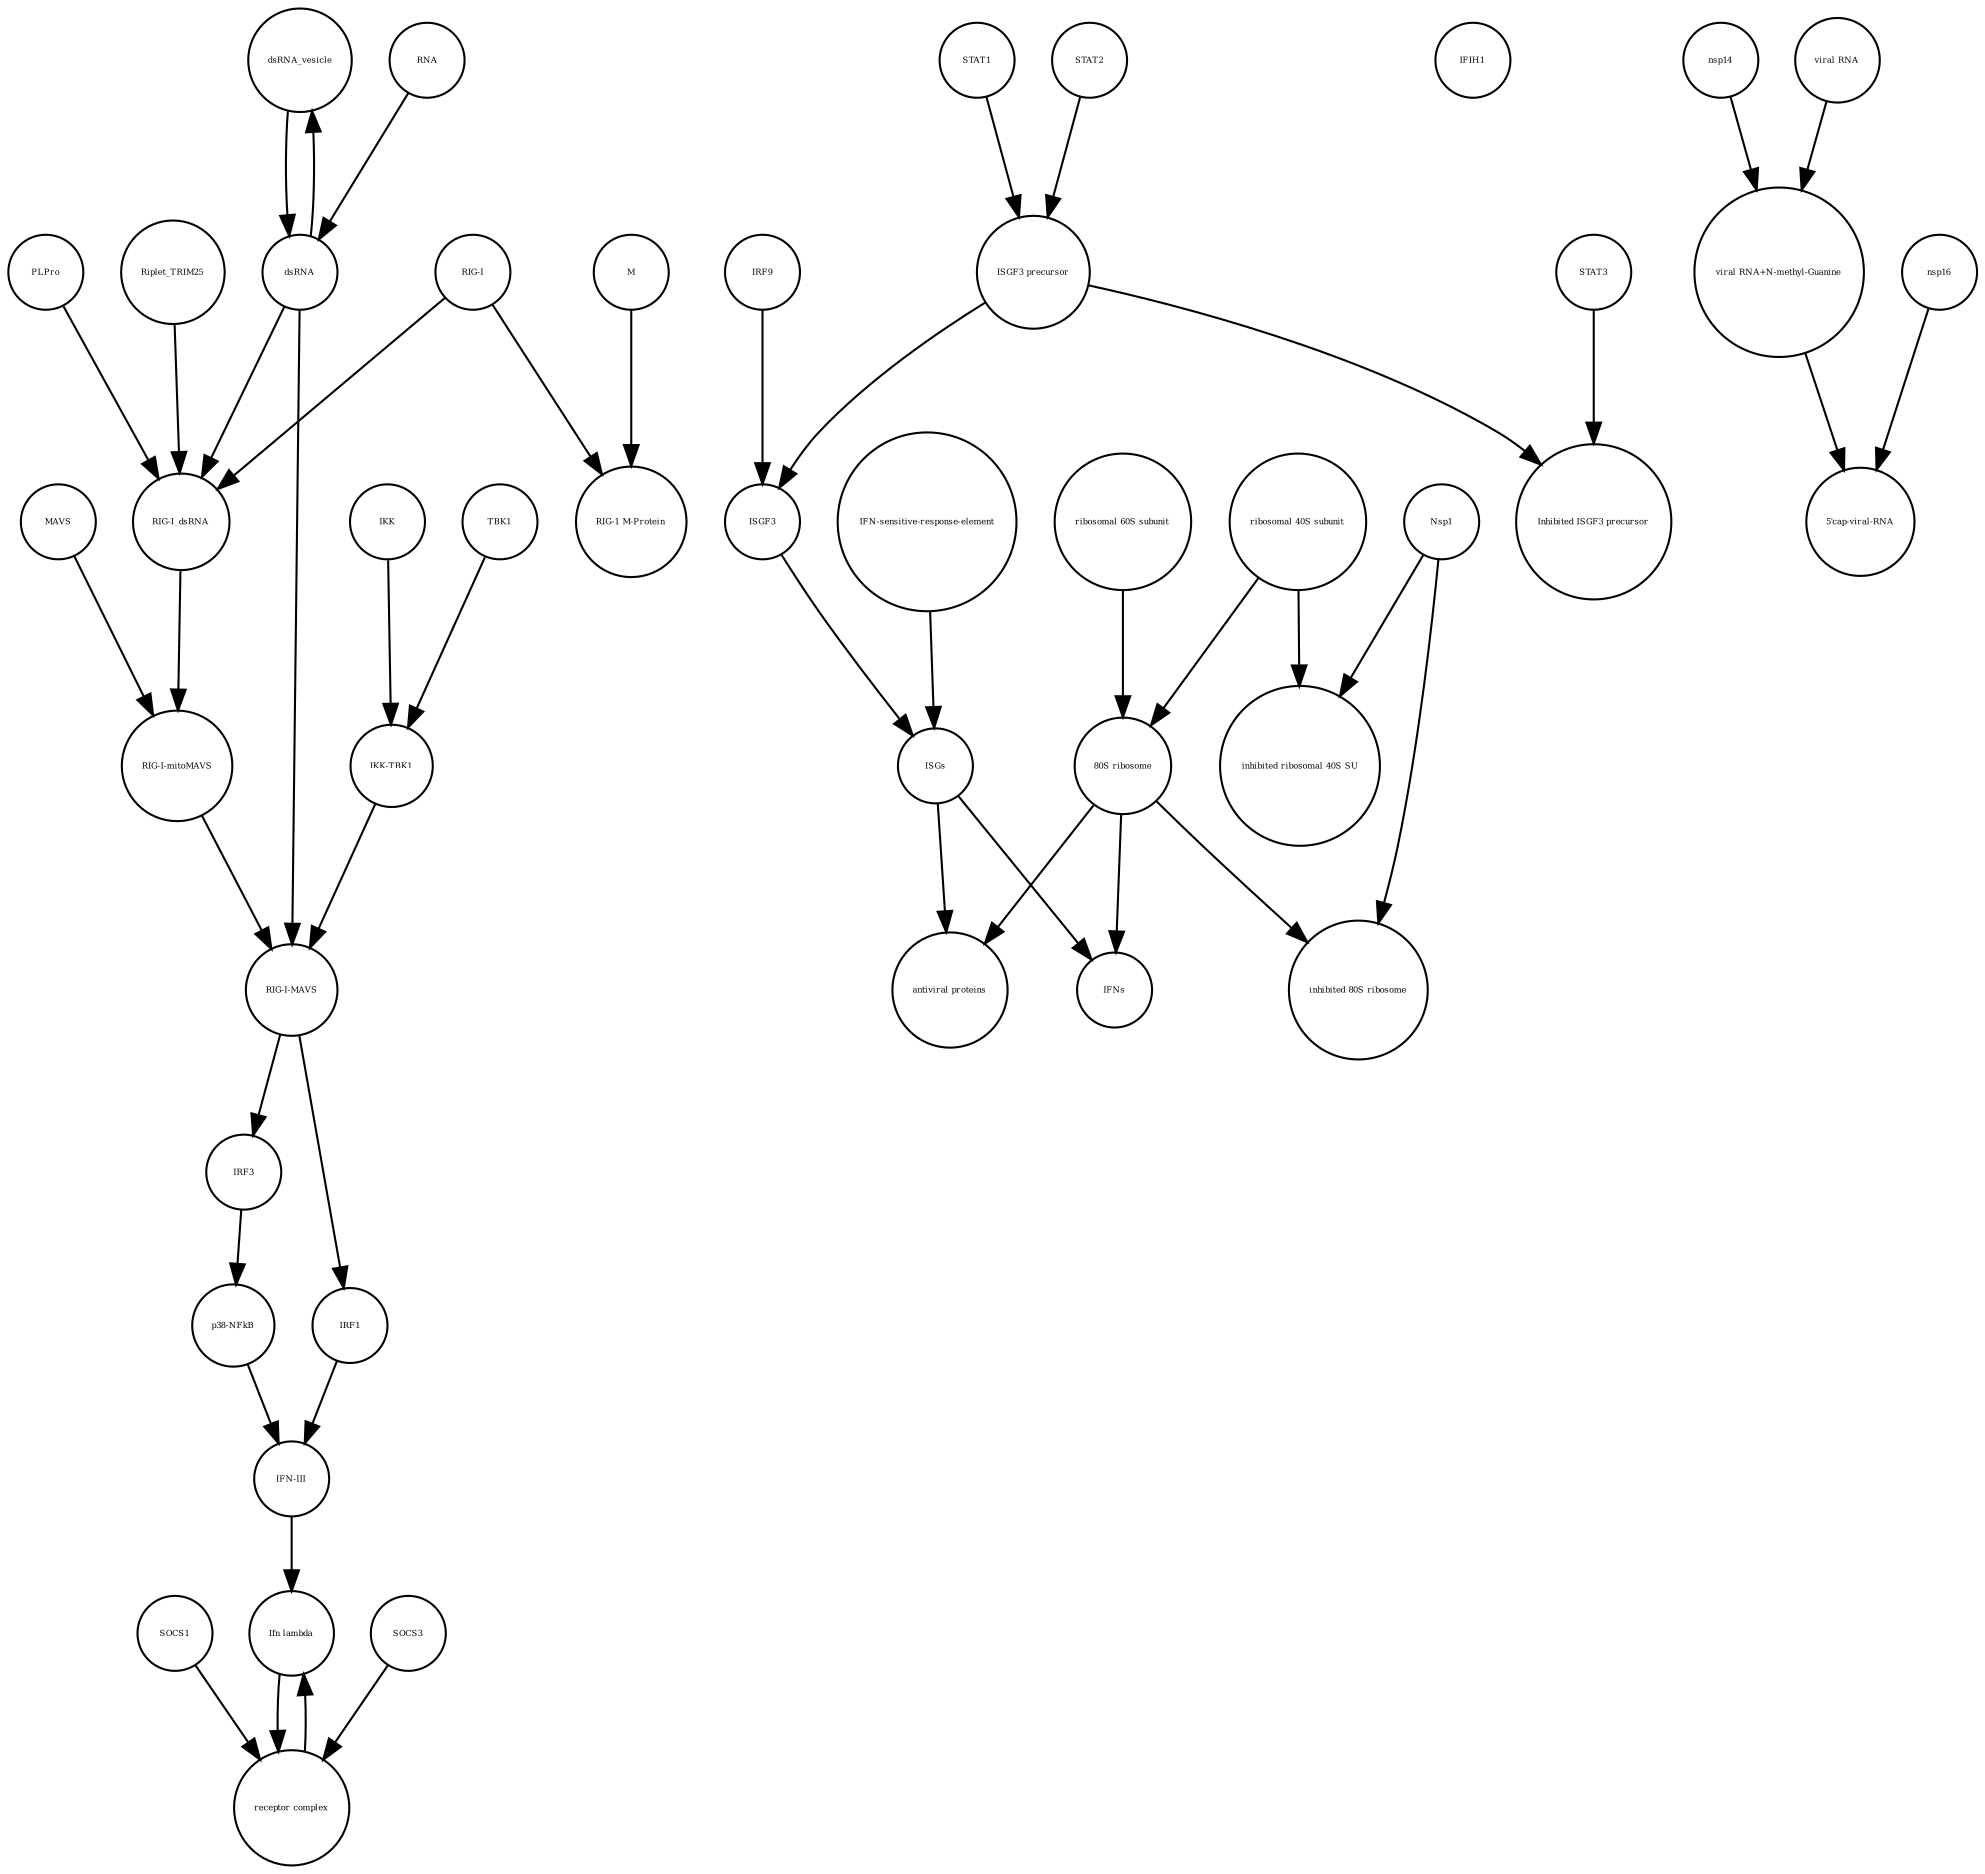 strict digraph  {
dsRNA_vesicle [annotation="", bipartite=0, cls="nucleic acid feature", fontsize=4, label=dsRNA_vesicle, shape=circle];
ISGs [annotation="", bipartite=0, cls="nucleic acid feature", fontsize=4, label=ISGs, shape=circle];
IKK [annotation="urn_miriam_uniprot_O14920|urn_miriam_uniprot_O15111", bipartite=0, cls=macromolecule, fontsize=4, label=IKK, shape=circle];
ISGF3 [annotation="", bipartite=0, cls=complex, fontsize=4, label=ISGF3, shape=circle];
M [annotation=urn_miriam_uniprot_P0DTC5, bipartite=0, cls=macromolecule, fontsize=4, label=M, shape=circle];
IRF9 [annotation="", bipartite=0, cls=macromolecule, fontsize=4, label=IRF9, shape=circle];
IFNs [annotation="", bipartite=0, cls=complex, fontsize=4, label=IFNs, shape=circle];
"IFN-III" [annotation="", bipartite=0, cls=macromolecule, fontsize=4, label="IFN-III", shape=circle];
SOCS1 [annotation="", bipartite=0, cls=macromolecule, fontsize=4, label=SOCS1, shape=circle];
"RIG-I-mitoMAVS" [annotation="", bipartite=0, cls=complex, fontsize=4, label="RIG-I-mitoMAVS", shape=circle];
Riplet_TRIM25 [annotation="", bipartite=0, cls=complex, fontsize=4, label=Riplet_TRIM25, shape=circle];
"ISGF3 precursor" [annotation="", bipartite=0, cls=complex, fontsize=4, label="ISGF3 precursor", shape=circle];
"receptor complex" [annotation="", bipartite=0, cls=complex, fontsize=4, label="receptor complex", shape=circle];
Nsp1 [annotation="urn_miriam_ncbiprotein_YP_009725297|urn_miriam_uniprot_P0C6X7", bipartite=0, cls=macromolecule, fontsize=4, label=Nsp1, shape=circle];
"p38-NFkB" [annotation="", bipartite=0, cls=complex, fontsize=4, label="p38-NFkB", shape=circle];
"inhibited 80S ribosome" [annotation="", bipartite=0, cls=complex, fontsize=4, label="inhibited 80S ribosome", shape=circle];
IFIH1 [annotation="", bipartite=0, cls=macromolecule, fontsize=4, label=IFIH1, shape=circle];
TBK1 [annotation=urn_miriam_uniprot_Q9UHD2, bipartite=0, cls=macromolecule, fontsize=4, label=TBK1, shape=circle];
"Inhibited ISGF3 precursor" [annotation="", bipartite=0, cls=complex, fontsize=4, label="Inhibited ISGF3 precursor", shape=circle];
IRF3 [annotation=urn_miriam_uniprot_Q14653, bipartite=0, cls=macromolecule, fontsize=4, label=IRF3, shape=circle];
nsp14 [annotation=urn_miriam_ncbiprotein_YP_009725309, bipartite=0, cls=macromolecule, fontsize=4, label=nsp14, shape=circle];
MAVS [annotation=urn_miriam_uniprot_Q7Z434, bipartite=0, cls=macromolecule, fontsize=4, label=MAVS, shape=circle];
"ribosomal 60S subunit" [annotation="", bipartite=0, cls=complex, fontsize=4, label="ribosomal 60S subunit", shape=circle];
"inhibited ribosomal 40S SU" [annotation="urn_miriam_doi_10.1101%2F2020.05.18.102467", bipartite=0, cls=complex, fontsize=4, label="inhibited ribosomal 40S SU", shape=circle];
"antiviral proteins" [annotation="", bipartite=0, cls=complex, fontsize=4, label="antiviral proteins", shape=circle];
"ribosomal 40S subunit" [annotation="", bipartite=0, cls=complex, fontsize=4, label="ribosomal 40S subunit", shape=circle];
dsRNA [annotation="", bipartite=0, cls="nucleic acid feature", fontsize=4, label=dsRNA, shape=circle];
"RIG-I" [annotation=urn_miriam_uniprot_O95786, bipartite=0, cls=macromolecule, fontsize=4, label="RIG-I", shape=circle];
"RIG-1 M-Protein" [annotation="", bipartite=0, cls=complex, fontsize=4, label="RIG-1 M-Protein", shape=circle];
"IFN-sensitive-response-element" [annotation="", bipartite=0, cls="nucleic acid feature", fontsize=4, label="IFN-sensitive-response-element", shape=circle];
"RIG-I_dsRNA" [annotation="", bipartite=0, cls=complex, fontsize=4, label="RIG-I_dsRNA", shape=circle];
PLPro [annotation="urn_miriam_uniprot_P0C6X7|urn_miriam_uniprot_P0C6U8", bipartite=0, cls=macromolecule, fontsize=4, label=PLPro, shape=circle];
"Ifn lambda" [annotation="", bipartite=0, cls=complex, fontsize=4, label="Ifn lambda", shape=circle];
"80S ribosome" [annotation="", bipartite=0, cls=complex, fontsize=4, label="80S ribosome", shape=circle];
STAT1 [annotation="", bipartite=0, cls=macromolecule, fontsize=4, label=STAT1, shape=circle];
STAT2 [annotation="", bipartite=0, cls=macromolecule, fontsize=4, label=STAT2, shape=circle];
nsp16 [annotation=urn_miriam_ncbiprotein_YP_009725311, bipartite=0, cls=macromolecule, fontsize=4, label=nsp16, shape=circle];
"5'cap-viral-RNA" [annotation="", bipartite=0, cls="nucleic acid feature", fontsize=4, label="5'cap-viral-RNA", shape=circle];
"RIG-I-MAVS" [annotation="", bipartite=0, cls=complex, fontsize=4, label="RIG-I-MAVS", shape=circle];
IRF1 [annotation="", bipartite=0, cls=macromolecule, fontsize=4, label=IRF1, shape=circle];
"viral RNA" [annotation="", bipartite=0, cls="nucleic acid feature", fontsize=4, label="viral RNA", shape=circle];
RNA [annotation="", bipartite=0, cls="nucleic acid feature", fontsize=4, label=RNA, shape=circle];
STAT3 [annotation="", bipartite=0, cls=macromolecule, fontsize=4, label=STAT3, shape=circle];
"viral RNA+N-methyl-Guanine" [annotation="", bipartite=0, cls="nucleic acid feature", fontsize=4, label="viral RNA+N-methyl-Guanine", shape=circle];
SOCS3 [annotation="", bipartite=0, cls=macromolecule, fontsize=4, label=SOCS3, shape=circle];
"IKK-TBK1" [annotation="", bipartite=0, cls=complex, fontsize=4, label="IKK-TBK1", shape=circle];
dsRNA_vesicle -> dsRNA  [annotation="", interaction_type=production];
ISGs -> "antiviral proteins"  [annotation="", interaction_type=production];
ISGs -> IFNs  [annotation="", interaction_type=production];
IKK -> "IKK-TBK1"  [annotation="", interaction_type=production];
ISGF3 -> ISGs  [annotation=urn_miriam_pubmed_30936491, interaction_type="necessary stimulation"];
M -> "RIG-1 M-Protein"  [annotation="", interaction_type=production];
IRF9 -> ISGF3  [annotation="", interaction_type=production];
"IFN-III" -> "Ifn lambda"  [annotation="", interaction_type=production];
SOCS1 -> "receptor complex"  [annotation="", interaction_type=production];
"RIG-I-mitoMAVS" -> "RIG-I-MAVS"  [annotation="", interaction_type=production];
Riplet_TRIM25 -> "RIG-I_dsRNA"  [annotation=urn_miriam_pubmed_22390971, interaction_type=catalysis];
"ISGF3 precursor" -> ISGF3  [annotation="", interaction_type=production];
"ISGF3 precursor" -> "Inhibited ISGF3 precursor"  [annotation="", interaction_type=production];
"receptor complex" -> "Ifn lambda"  [annotation="", interaction_type=production];
Nsp1 -> "inhibited ribosomal 40S SU"  [annotation="", interaction_type=production];
Nsp1 -> "inhibited 80S ribosome"  [annotation="", interaction_type=production];
"p38-NFkB" -> "IFN-III"  [annotation="", interaction_type=stimulation];
TBK1 -> "IKK-TBK1"  [annotation="", interaction_type=production];
IRF3 -> "p38-NFkB"  [annotation="", interaction_type=production];
nsp14 -> "viral RNA+N-methyl-Guanine"  [annotation="urn_miriam_doi_10.1016%2Fj.chom.2020.05.008", interaction_type=catalysis];
MAVS -> "RIG-I-mitoMAVS"  [annotation="", interaction_type=production];
"ribosomal 60S subunit" -> "80S ribosome"  [annotation="", interaction_type=production];
"ribosomal 40S subunit" -> "inhibited ribosomal 40S SU"  [annotation="", interaction_type=production];
"ribosomal 40S subunit" -> "80S ribosome"  [annotation="", interaction_type=production];
dsRNA -> dsRNA_vesicle  [annotation="", interaction_type=production];
dsRNA -> "RIG-I_dsRNA"  [annotation=urn_miriam_pubmed_25045870, interaction_type="necessary stimulation"];
dsRNA -> "RIG-I-MAVS"  [annotation=urn_miriam_pubmed_25636800, interaction_type="necessary stimulation"];
"RIG-I" -> "RIG-I_dsRNA"  [annotation="", interaction_type=production];
"RIG-I" -> "RIG-1 M-Protein"  [annotation="", interaction_type=production];
"IFN-sensitive-response-element" -> ISGs  [annotation="", interaction_type=production];
"RIG-I_dsRNA" -> "RIG-I-mitoMAVS"  [annotation="", interaction_type=production];
PLPro -> "RIG-I_dsRNA"  [annotation=urn_miriam_pubmed_25554382, interaction_type=catalysis];
"Ifn lambda" -> "receptor complex"  [annotation="urn_miriam_doi_10.3791%2F53575", interaction_type=stimulation];
"80S ribosome" -> "antiviral proteins"  [annotation=urn_miriam_pubmed_30936491, interaction_type=catalysis];
"80S ribosome" -> "inhibited 80S ribosome"  [annotation="", interaction_type=production];
"80S ribosome" -> IFNs  [annotation=urn_miriam_pubmed_30936491, interaction_type=catalysis];
STAT1 -> "ISGF3 precursor"  [annotation="", interaction_type=production];
STAT2 -> "ISGF3 precursor"  [annotation="", interaction_type=production];
nsp16 -> "5'cap-viral-RNA"  [annotation="urn_miriam_doi_10.1016%2Fj.chom.2020.05.008", interaction_type=catalysis];
"RIG-I-MAVS" -> IRF1  [annotation=urn_miriam_pubmed_25045870, interaction_type=catalysis];
"RIG-I-MAVS" -> IRF3  [annotation=urn_miriam_pubmed_25636800, interaction_type=stimulation];
IRF1 -> "IFN-III"  [annotation="", interaction_type=stimulation];
"viral RNA" -> "viral RNA+N-methyl-Guanine"  [annotation="", interaction_type=production];
RNA -> dsRNA  [annotation="", interaction_type=production];
STAT3 -> "Inhibited ISGF3 precursor"  [annotation="", interaction_type=production];
"viral RNA+N-methyl-Guanine" -> "5'cap-viral-RNA"  [annotation="", interaction_type=production];
SOCS3 -> "receptor complex"  [annotation="", interaction_type=production];
"IKK-TBK1" -> "RIG-I-MAVS"  [annotation="", interaction_type=production];
}

